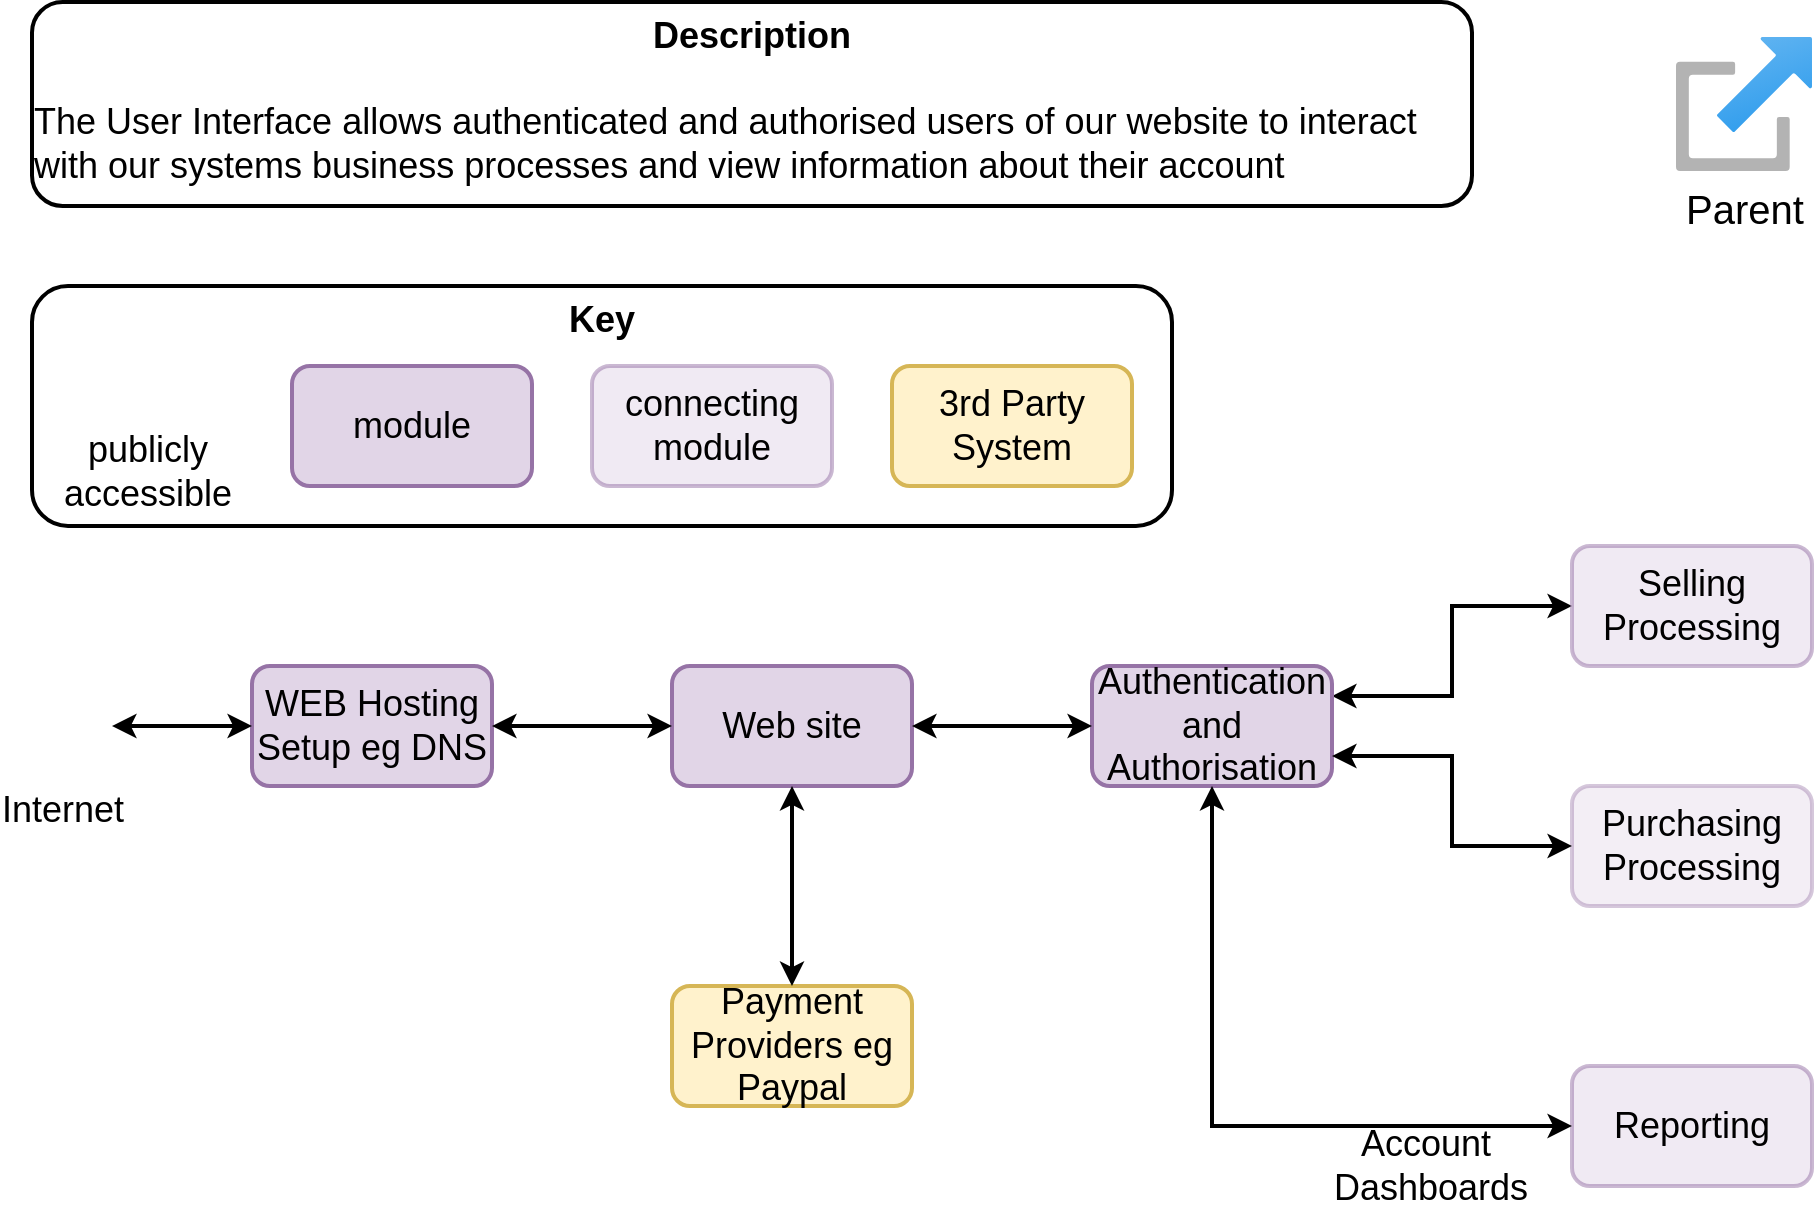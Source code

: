 <mxfile version="24.3.1" type="google">
  <diagram name="Page-1" id="7i0HS5fh59K__IMDZCdu">
    <mxGraphModel grid="1" page="0" gridSize="10" guides="1" tooltips="0" connect="1" arrows="1" fold="1" pageScale="1" pageWidth="827" pageHeight="1169" math="0" shadow="0">
      <root>
        <mxCell id="0" />
        <mxCell id="1" parent="0" />
        <mxCell id="bnqMVER4PhRWbPe9dfjj-3" value="&lt;b&gt;Key&lt;/b&gt;" style="rounded=1;whiteSpace=wrap;html=1;labelPosition=center;verticalLabelPosition=middle;align=center;verticalAlign=top;fontSize=18;strokeWidth=2;" vertex="1" parent="1">
          <mxGeometry x="150" y="160" width="570" height="120" as="geometry" />
        </mxCell>
        <mxCell id="bnqMVER4PhRWbPe9dfjj-6" value="module" style="rounded=1;whiteSpace=wrap;html=1;fillColor=#e1d5e7;strokeColor=#9673a6;fontSize=18;strokeWidth=2;labelBackgroundColor=none;" vertex="1" parent="1">
          <mxGeometry x="280" y="200" width="120" height="60" as="geometry" />
        </mxCell>
        <mxCell id="9pvQp-PHx0DXusqns0Dc-2" value="WEB Hosting Setup eg DNS" style="rounded=1;whiteSpace=wrap;html=1;fillColor=#e1d5e7;strokeColor=#9673a6;fontSize=18;strokeWidth=2;labelBackgroundColor=none;" vertex="1" parent="1">
          <mxGeometry x="260" y="350" width="120" height="60" as="geometry" />
        </mxCell>
        <mxCell id="9pvQp-PHx0DXusqns0Dc-3" value="Web site" style="rounded=1;whiteSpace=wrap;html=1;fillColor=#e1d5e7;strokeColor=#9673a6;fontSize=18;strokeWidth=2;labelBackgroundColor=none;" vertex="1" parent="1">
          <mxGeometry x="470" y="350" width="120" height="60" as="geometry" />
        </mxCell>
        <mxCell id="9pvQp-PHx0DXusqns0Dc-17" style="edgeStyle=orthogonalEdgeStyle;rounded=0;orthogonalLoop=1;jettySize=auto;html=1;entryX=0;entryY=0.5;entryDx=0;entryDy=0;startArrow=classic;startFill=1;exitX=1;exitY=0.5;exitDx=0;exitDy=0;strokeWidth=2;fontSize=18;" edge="1" parent="1" source="9pvQp-PHx0DXusqns0Dc-2" target="9pvQp-PHx0DXusqns0Dc-3">
          <mxGeometry relative="1" as="geometry" />
        </mxCell>
        <mxCell id="9pvQp-PHx0DXusqns0Dc-22" style="edgeStyle=orthogonalEdgeStyle;rounded=0;orthogonalLoop=1;jettySize=auto;html=1;flowAnimation=0;strokeWidth=2;fontSize=18;startArrow=classic;startFill=1;" edge="1" parent="1" source="9pvQp-PHx0DXusqns0Dc-6" target="9pvQp-PHx0DXusqns0Dc-2">
          <mxGeometry relative="1" as="geometry" />
        </mxCell>
        <UserObject label="Internet" link="https://www.google.com/" id="9pvQp-PHx0DXusqns0Dc-6">
          <mxCell style="shape=image;html=1;verticalAlign=top;verticalLabelPosition=bottom;labelBackgroundColor=#ffffff;imageAspect=0;aspect=fixed;image=https://cdn2.iconfinder.com/data/icons/whcompare-isometric-web-hosting-servers/50/connected-globe-128.png;strokeWidth=2;fontSize=18;" vertex="1" parent="1">
            <mxGeometry x="140" y="355" width="50" height="50" as="geometry" />
          </mxCell>
        </UserObject>
        <mxCell id="9pvQp-PHx0DXusqns0Dc-7" value="publicly&amp;nbsp;&lt;div style=&quot;font-size: 18px;&quot;&gt;accessible&amp;nbsp;&lt;/div&gt;" style="shape=image;html=1;verticalAlign=top;verticalLabelPosition=bottom;labelBackgroundColor=none;imageAspect=0;aspect=fixed;image=https://cdn2.iconfinder.com/data/icons/whcompare-isometric-web-hosting-servers/50/connected-globe-128.png;fontSize=18;strokeWidth=2;" vertex="1" parent="1">
          <mxGeometry x="185" y="175" width="50" height="50" as="geometry" />
        </mxCell>
        <mxCell id="9pvQp-PHx0DXusqns0Dc-16" style="edgeStyle=orthogonalEdgeStyle;rounded=0;orthogonalLoop=1;jettySize=auto;html=1;flowAnimation=0;startArrow=classic;startFill=1;strokeWidth=2;fontSize=18;entryX=0;entryY=0.5;entryDx=0;entryDy=0;exitX=1;exitY=0.25;exitDx=0;exitDy=0;" edge="1" parent="1" source="9pvQp-PHx0DXusqns0Dc-11" target="2WUx9MOC4d0oVSZbUGe5-1">
          <mxGeometry relative="1" as="geometry">
            <mxPoint x="900" y="380" as="targetPoint" />
          </mxGeometry>
        </mxCell>
        <mxCell id="9pvQp-PHx0DXusqns0Dc-11" value="Authentication and Authorisation" style="rounded=1;whiteSpace=wrap;html=1;fillColor=#e1d5e7;strokeColor=#9673a6;fontSize=18;strokeWidth=2;labelBackgroundColor=none;" vertex="1" parent="1">
          <mxGeometry x="680" y="350" width="120" height="60" as="geometry" />
        </mxCell>
        <mxCell id="9pvQp-PHx0DXusqns0Dc-19" style="edgeStyle=orthogonalEdgeStyle;rounded=0;orthogonalLoop=1;jettySize=auto;html=1;startArrow=classic;startFill=1;strokeWidth=2;fontSize=18;exitX=1;exitY=0.5;exitDx=0;exitDy=0;" edge="1" parent="1" source="9pvQp-PHx0DXusqns0Dc-3" target="9pvQp-PHx0DXusqns0Dc-11">
          <mxGeometry relative="1" as="geometry">
            <mxPoint x="550" y="380" as="sourcePoint" />
            <mxPoint x="444" y="390" as="targetPoint" />
          </mxGeometry>
        </mxCell>
        <mxCell id="9pvQp-PHx0DXusqns0Dc-24" value="3rd Party&lt;div&gt;System&lt;/div&gt;" style="rounded=1;whiteSpace=wrap;html=1;fillColor=#fff2cc;strokeColor=#d6b656;strokeWidth=2;fontSize=18;" vertex="1" parent="1">
          <mxGeometry x="580" y="200" width="120" height="60" as="geometry" />
        </mxCell>
        <mxCell id="9pvQp-PHx0DXusqns0Dc-25" value="Payment Providers eg Paypal" style="rounded=1;whiteSpace=wrap;html=1;fillColor=#fff2cc;strokeColor=#d6b656;strokeWidth=2;fontSize=18;" vertex="1" parent="1">
          <mxGeometry x="470" y="510" width="120" height="60" as="geometry" />
        </mxCell>
        <mxCell id="9pvQp-PHx0DXusqns0Dc-26" style="edgeStyle=orthogonalEdgeStyle;rounded=0;orthogonalLoop=1;jettySize=auto;html=1;startArrow=classic;startFill=1;strokeWidth=2;fontSize=18;exitX=0.5;exitY=1;exitDx=0;exitDy=0;entryX=0.5;entryY=0;entryDx=0;entryDy=0;" edge="1" parent="1" source="9pvQp-PHx0DXusqns0Dc-3" target="9pvQp-PHx0DXusqns0Dc-25">
          <mxGeometry relative="1" as="geometry">
            <mxPoint x="590" y="390" as="sourcePoint" />
            <mxPoint x="690" y="390" as="targetPoint" />
          </mxGeometry>
        </mxCell>
        <UserObject label="Selling&lt;div style=&quot;font-size: 18px;&quot;&gt;Processing&lt;/div&gt;" link="https://judewoodprofessional.atlassian.net/wiki/spaces/SD1/pages/1474843/Selling+Processing" id="2WUx9MOC4d0oVSZbUGe5-1">
          <mxCell style="rounded=1;whiteSpace=wrap;html=1;fillColor=#e1d5e7;strokeColor=#9673a6;fontSize=18;strokeWidth=2;labelBackgroundColor=none;opacity=50;" vertex="1" parent="1">
            <mxGeometry x="920" y="290" width="120" height="60" as="geometry" />
          </mxCell>
        </UserObject>
        <UserObject label="Purchasing&lt;div style=&quot;font-size: 18px;&quot;&gt;Processing&lt;/div&gt;" link="https://judewoodprofessional.atlassian.net/wiki/x/JoAY" id="2WUx9MOC4d0oVSZbUGe5-2">
          <mxCell style="rounded=1;whiteSpace=wrap;html=1;fillColor=#e1d5e7;strokeColor=#9673a6;fontSize=18;strokeWidth=2;labelBackgroundColor=none;opacity=40;" vertex="1" parent="1">
            <mxGeometry x="920" y="410" width="120" height="60" as="geometry" />
          </mxCell>
        </UserObject>
        <mxCell id="2WUx9MOC4d0oVSZbUGe5-3" style="edgeStyle=orthogonalEdgeStyle;rounded=0;orthogonalLoop=1;jettySize=auto;html=1;flowAnimation=0;startArrow=classic;startFill=1;strokeWidth=2;fontSize=18;entryX=0;entryY=0.5;entryDx=0;entryDy=0;exitX=1;exitY=0.75;exitDx=0;exitDy=0;" edge="1" parent="1" source="9pvQp-PHx0DXusqns0Dc-11" target="2WUx9MOC4d0oVSZbUGe5-2">
          <mxGeometry relative="1" as="geometry">
            <mxPoint x="810" y="390" as="sourcePoint" />
            <mxPoint x="930" y="290" as="targetPoint" />
            <Array as="points">
              <mxPoint x="860" y="395" />
              <mxPoint x="860" y="440" />
            </Array>
          </mxGeometry>
        </mxCell>
        <UserObject label="Parent" link="https://judewoodprofessional.atlassian.net/wiki/x/AYAY" id="2WUx9MOC4d0oVSZbUGe5-4">
          <mxCell style="image;aspect=fixed;html=1;points=[];align=center;fontSize=20;image=img/lib/azure2/general/Launch_Portal.svg;labelBackgroundColor=none;imageBackground=default;strokeWidth=2;" vertex="1" parent="1">
            <mxGeometry x="972" y="35.5" width="68" height="67" as="geometry" />
          </mxCell>
        </UserObject>
        <mxCell id="vMZFVyRB2T3h5us6ykHj-1" value="connecting module" style="rounded=1;whiteSpace=wrap;html=1;fillColor=#e1d5e7;strokeColor=#9673a6;fontSize=18;strokeWidth=2;labelBackgroundColor=none;fillStyle=auto;opacity=50;" vertex="1" parent="1">
          <mxGeometry x="430" y="200" width="120" height="60" as="geometry" />
        </mxCell>
        <mxCell id="_ZTmXkIQNZgXP8D17r53-1" value="&lt;b&gt;Description&lt;/b&gt;&lt;div&gt;&lt;br&gt;&lt;div&gt;&lt;div style=&quot;text-align: left;&quot;&gt;The User Interface allows authenticated and authorised users of our website to interact with our systems business processes and view information about their account&lt;/div&gt;&lt;/div&gt;&lt;/div&gt;" style="rounded=1;whiteSpace=wrap;html=1;labelPosition=center;verticalLabelPosition=middle;align=center;verticalAlign=top;fontSize=18;labelBackgroundColor=none;strokeWidth=2;" vertex="1" parent="1">
          <mxGeometry x="150" y="18" width="720" height="102" as="geometry" />
        </mxCell>
        <UserObject label="&lt;div style=&quot;font-size: 18px;&quot;&gt;&lt;span style=&quot;background-color: initial;&quot;&gt;Reporting&lt;/span&gt;&lt;br&gt;&lt;/div&gt;" link="https://judewoodprofessional.atlassian.net/wiki/spaces/SD1/pages/2588673/Reporting" id="_ZTmXkIQNZgXP8D17r53-2">
          <mxCell style="rounded=1;whiteSpace=wrap;html=1;fillColor=#e1d5e7;strokeColor=#9673a6;fontSize=18;strokeWidth=2;labelBackgroundColor=none;opacity=50;" vertex="1" parent="1">
            <mxGeometry x="920" y="550" width="120" height="60" as="geometry" />
          </mxCell>
        </UserObject>
        <mxCell id="_ZTmXkIQNZgXP8D17r53-3" value="Account&amp;nbsp;&lt;div&gt;Dashboards&lt;/div&gt;" style="edgeStyle=orthogonalEdgeStyle;rounded=0;orthogonalLoop=1;jettySize=auto;html=1;entryX=0.5;entryY=1;entryDx=0;entryDy=0;strokeWidth=2;labelBackgroundColor=none;fontSize=18;startArrow=classic;startFill=1;" edge="1" parent="1" source="_ZTmXkIQNZgXP8D17r53-2" target="9pvQp-PHx0DXusqns0Dc-11">
          <mxGeometry x="-0.595" y="20" relative="1" as="geometry">
            <Array as="points">
              <mxPoint x="740" y="490" />
              <mxPoint x="740" y="490" />
            </Array>
            <mxPoint as="offset" />
          </mxGeometry>
        </mxCell>
      </root>
    </mxGraphModel>
  </diagram>
</mxfile>
